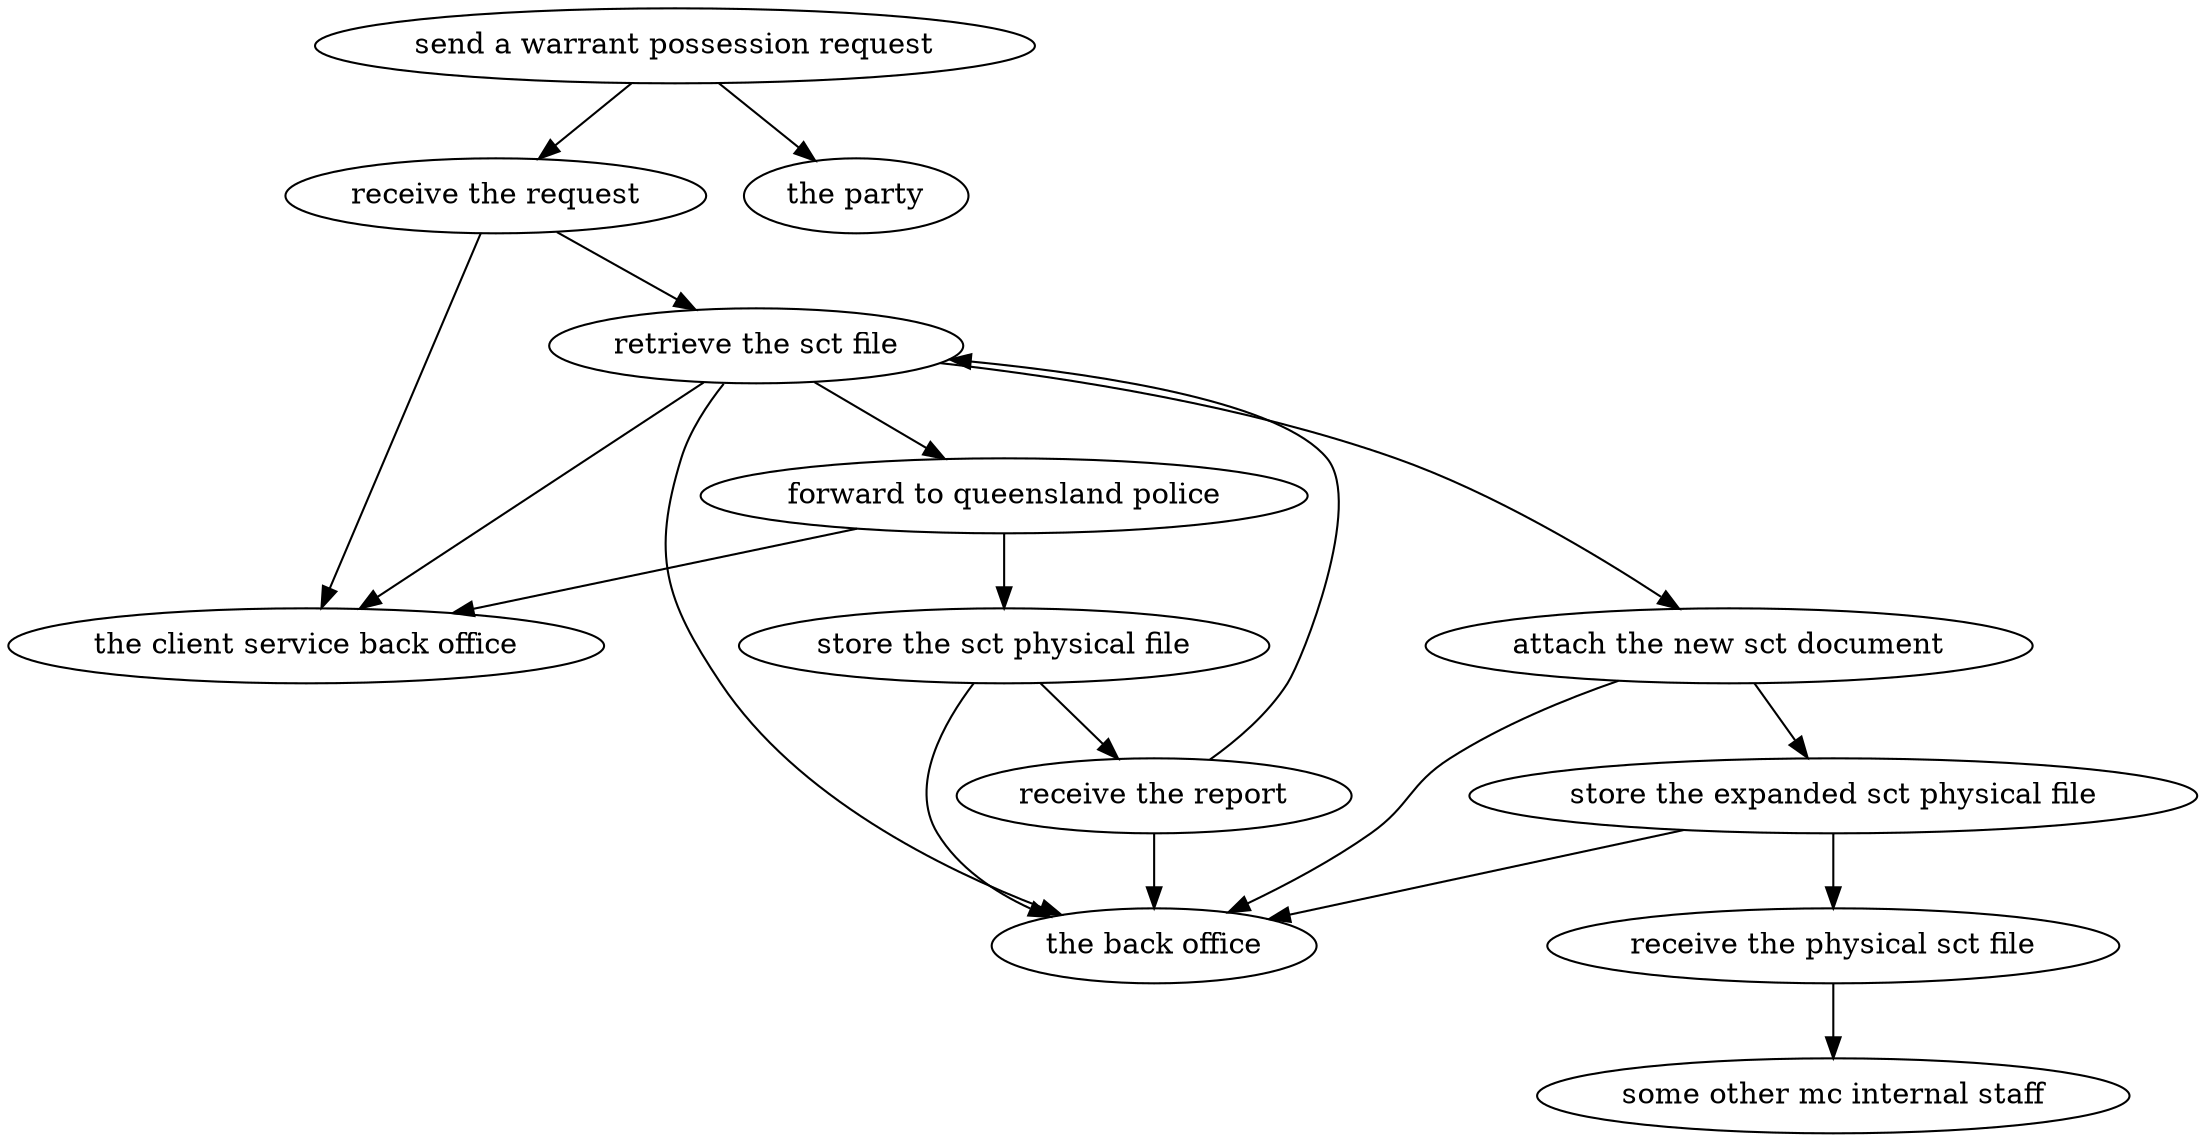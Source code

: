 strict digraph "doc-3.1" {
	graph [name="doc-3.1"];
	"send a warrant possession request"	[attrs="{'type': 'Activity', 'label': 'send a warrant possession request'}"];
	"receive the request"	[attrs="{'type': 'Activity', 'label': 'receive the request'}"];
	"send a warrant possession request" -> "receive the request"	[attrs="{'type': 'flow', 'label': 'flow'}"];
	"the party"	[attrs="{'type': 'Actor', 'label': 'the party'}"];
	"send a warrant possession request" -> "the party"	[attrs="{'type': 'actor performer', 'label': 'actor performer'}"];
	"retrieve the sct file"	[attrs="{'type': 'Activity', 'label': 'retrieve the sct file'}"];
	"receive the request" -> "retrieve the sct file"	[attrs="{'type': 'flow', 'label': 'flow'}"];
	"the client service back office"	[attrs="{'type': 'Actor', 'label': 'the client service back office'}"];
	"receive the request" -> "the client service back office"	[attrs="{'type': 'actor performer', 'label': 'actor performer'}"];
	"forward to queensland police"	[attrs="{'type': 'Activity', 'label': 'forward to queensland police'}"];
	"retrieve the sct file" -> "forward to queensland police"	[attrs="{'type': 'flow', 'label': 'flow'}"];
	"attach the new sct document"	[attrs="{'type': 'Activity', 'label': 'attach the new sct document'}"];
	"retrieve the sct file" -> "attach the new sct document"	[attrs="{'type': 'flow', 'label': 'flow'}"];
	"retrieve the sct file" -> "the client service back office"	[attrs="{'type': 'actor performer', 'label': 'actor performer'}"];
	"the back office"	[attrs="{'type': 'Actor', 'label': 'the back office'}"];
	"retrieve the sct file" -> "the back office"	[attrs="{'type': 'actor performer', 'label': 'actor performer'}"];
	"store the sct physical file"	[attrs="{'type': 'Activity', 'label': 'store the sct physical file'}"];
	"forward to queensland police" -> "store the sct physical file"	[attrs="{'type': 'flow', 'label': 'flow'}"];
	"forward to queensland police" -> "the client service back office"	[attrs="{'type': 'actor performer', 'label': 'actor performer'}"];
	"receive the report"	[attrs="{'type': 'Activity', 'label': 'receive the report'}"];
	"store the sct physical file" -> "receive the report"	[attrs="{'type': 'flow', 'label': 'flow'}"];
	"store the sct physical file" -> "the back office"	[attrs="{'type': 'actor performer', 'label': 'actor performer'}"];
	"receive the report" -> "retrieve the sct file"	[attrs="{'type': 'flow', 'label': 'flow'}"];
	"receive the report" -> "the back office"	[attrs="{'type': 'actor performer', 'label': 'actor performer'}"];
	"store the expanded sct physical file"	[attrs="{'type': 'Activity', 'label': 'store the expanded sct physical file'}"];
	"attach the new sct document" -> "store the expanded sct physical file"	[attrs="{'type': 'flow', 'label': 'flow'}"];
	"attach the new sct document" -> "the back office"	[attrs="{'type': 'actor performer', 'label': 'actor performer'}"];
	"receive the physical sct file"	[attrs="{'type': 'Activity', 'label': 'receive the physical sct file'}"];
	"store the expanded sct physical file" -> "receive the physical sct file"	[attrs="{'type': 'flow', 'label': 'flow'}"];
	"store the expanded sct physical file" -> "the back office"	[attrs="{'type': 'actor performer', 'label': 'actor performer'}"];
	"some other mc internal staff"	[attrs="{'type': 'Actor', 'label': 'some other mc internal staff'}"];
	"receive the physical sct file" -> "some other mc internal staff"	[attrs="{'type': 'actor performer', 'label': 'actor performer'}"];
}
